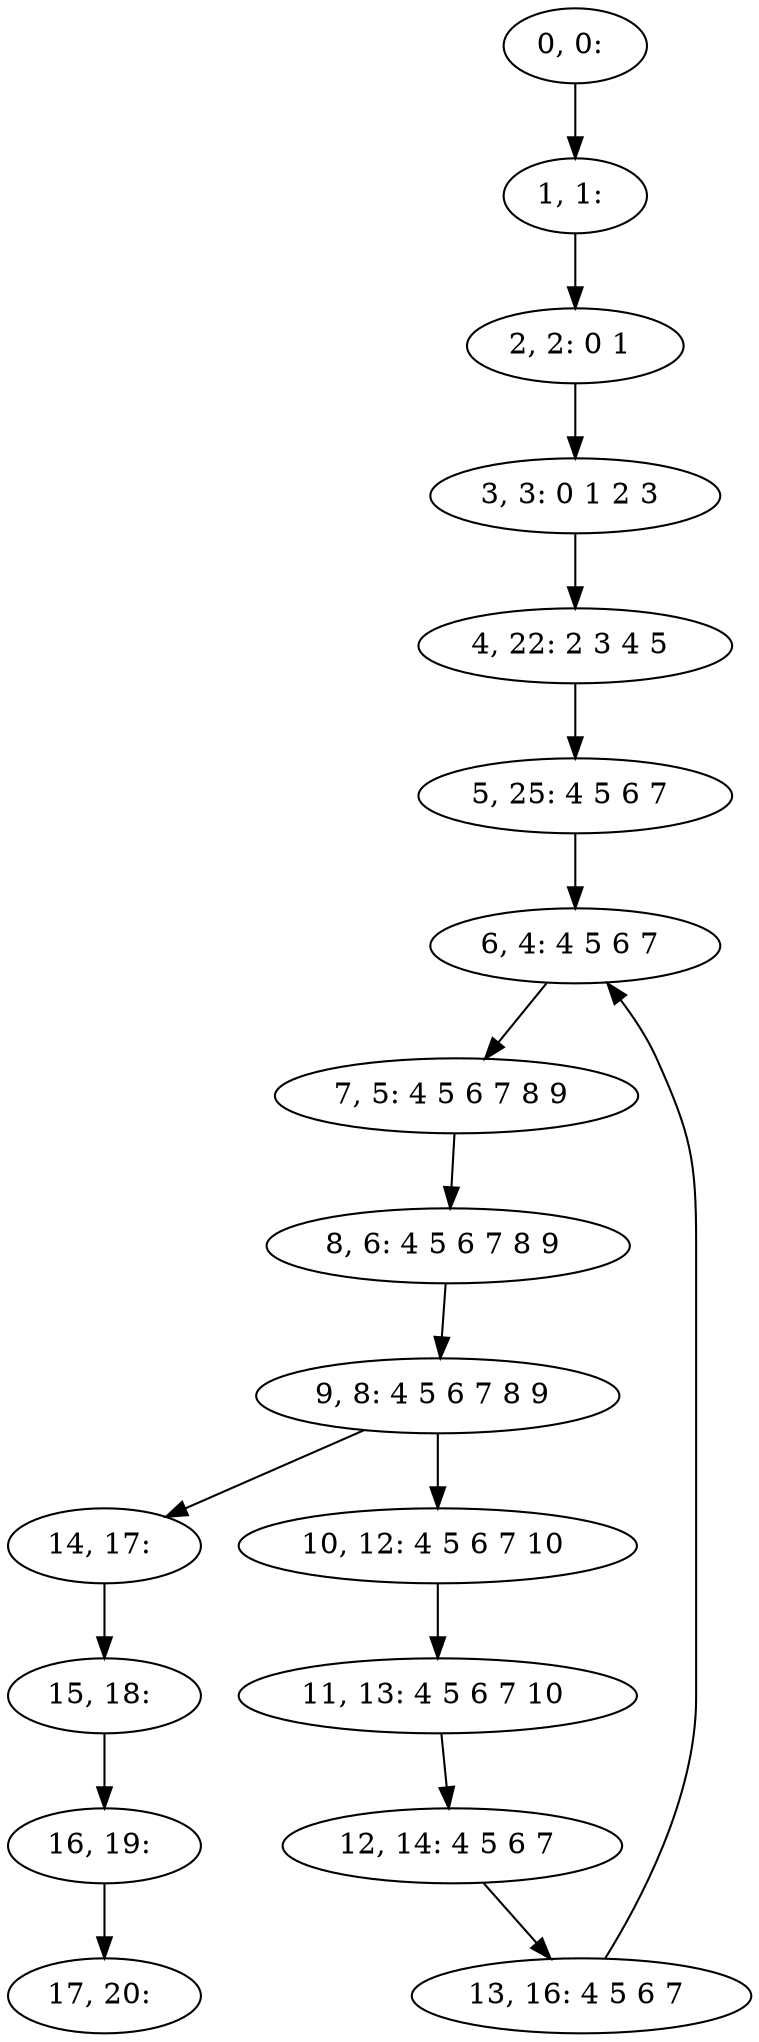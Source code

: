 digraph G {
0[label="0, 0: "];
1[label="1, 1: "];
2[label="2, 2: 0 1 "];
3[label="3, 3: 0 1 2 3 "];
4[label="4, 22: 2 3 4 5 "];
5[label="5, 25: 4 5 6 7 "];
6[label="6, 4: 4 5 6 7 "];
7[label="7, 5: 4 5 6 7 8 9 "];
8[label="8, 6: 4 5 6 7 8 9 "];
9[label="9, 8: 4 5 6 7 8 9 "];
10[label="10, 12: 4 5 6 7 10 "];
11[label="11, 13: 4 5 6 7 10 "];
12[label="12, 14: 4 5 6 7 "];
13[label="13, 16: 4 5 6 7 "];
14[label="14, 17: "];
15[label="15, 18: "];
16[label="16, 19: "];
17[label="17, 20: "];
0->1 ;
1->2 ;
2->3 ;
3->4 ;
4->5 ;
5->6 ;
6->7 ;
7->8 ;
8->9 ;
9->10 ;
9->14 ;
10->11 ;
11->12 ;
12->13 ;
13->6 ;
14->15 ;
15->16 ;
16->17 ;
}
